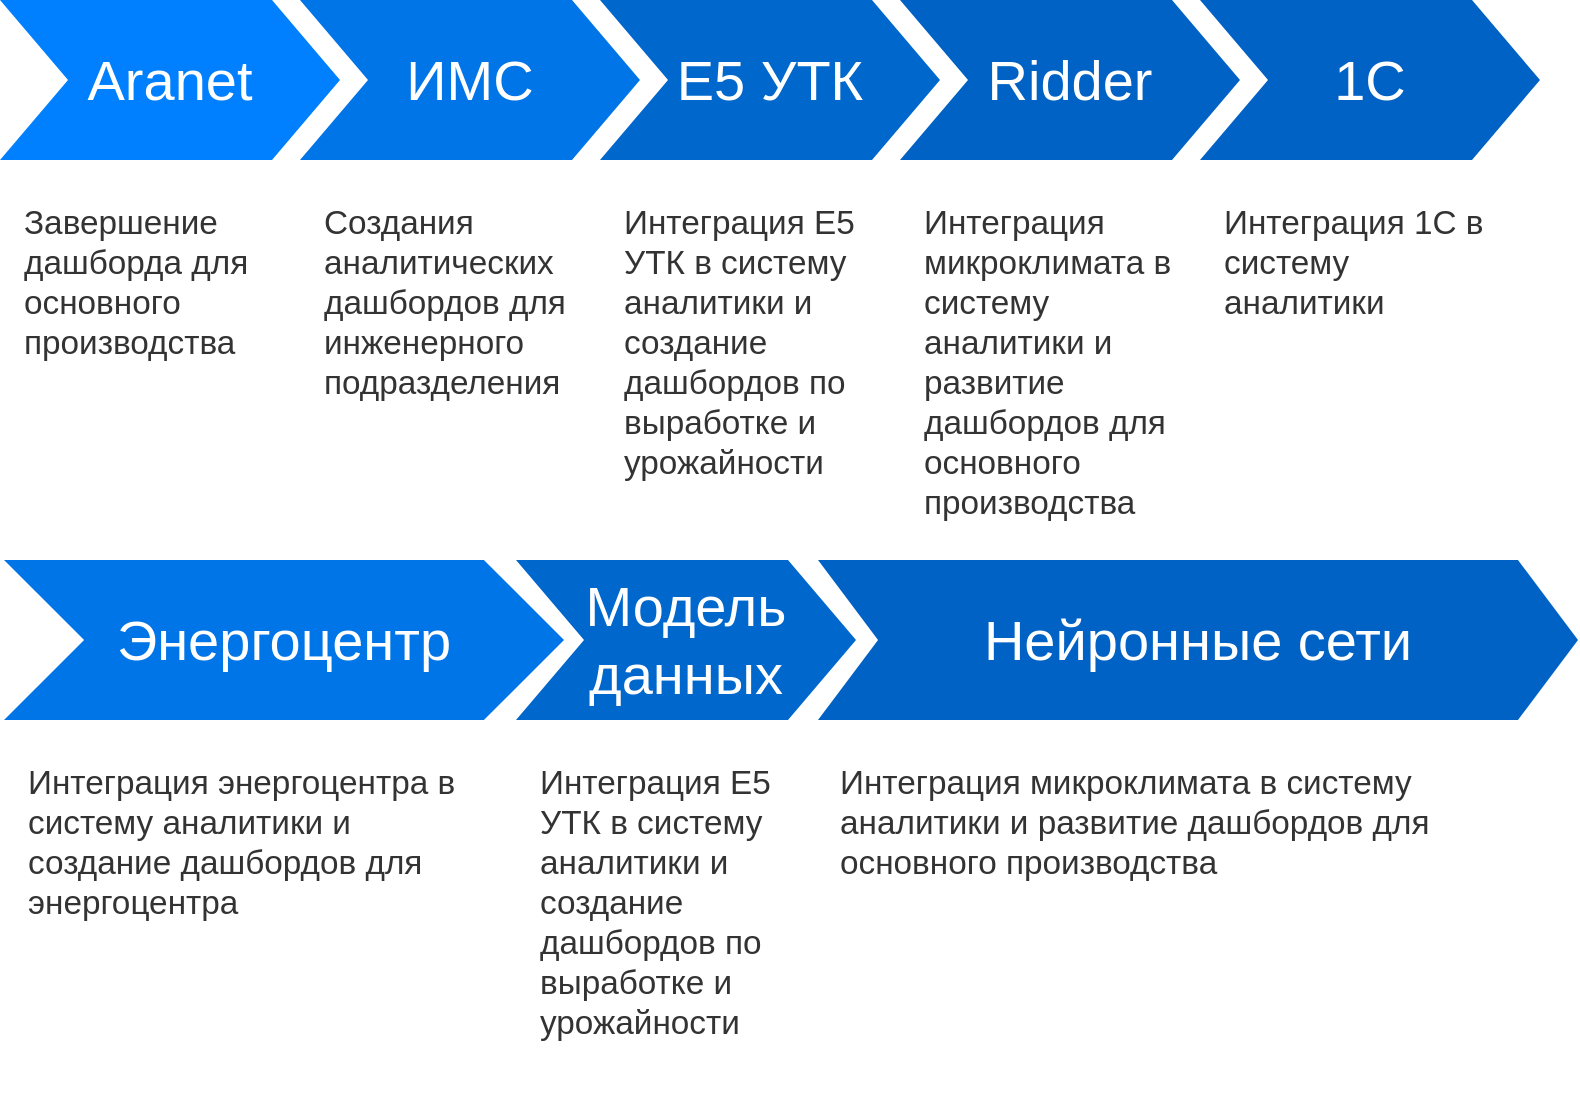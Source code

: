 <mxfile version="18.1.1" type="github">
  <diagram name="Page-1" id="d9b1e647-80fa-b4a2-5024-87a742678bcc">
    <mxGraphModel dx="1422" dy="762" grid="1" gridSize="10" guides="1" tooltips="1" connect="1" arrows="1" fold="1" page="1" pageScale="1" pageWidth="1100" pageHeight="850" background="none" math="0" shadow="0">
      <root>
        <mxCell id="0" />
        <mxCell id="1" parent="0" />
        <mxCell id="57fe6abec08f04cb-1" value="Aranet" style="shape=step;whiteSpace=wrap;html=1;fontSize=28;fillColor=#0080FF;fontColor=#FFFFFF;strokeColor=none;" parent="1" vertex="1">
          <mxGeometry x="90" y="180" width="170" height="80" as="geometry" />
        </mxCell>
        <mxCell id="57fe6abec08f04cb-2" value="ИМС" style="shape=step;whiteSpace=wrap;html=1;fontSize=28;fillColor=#0075E8;fontColor=#FFFFFF;strokeColor=none;" parent="1" vertex="1">
          <mxGeometry x="240" y="180" width="170" height="80" as="geometry" />
        </mxCell>
        <mxCell id="57fe6abec08f04cb-3" value="Е5 УТК" style="shape=step;whiteSpace=wrap;html=1;fontSize=28;fillColor=#0067CC;fontColor=#FFFFFF;strokeColor=none;" parent="1" vertex="1">
          <mxGeometry x="390" y="180" width="170" height="80" as="geometry" />
        </mxCell>
        <mxCell id="57fe6abec08f04cb-4" value="Ridder" style="shape=step;whiteSpace=wrap;html=1;fontSize=28;fillColor=#0062C4;fontColor=#FFFFFF;strokeColor=none;" parent="1" vertex="1">
          <mxGeometry x="540" y="180" width="170" height="80" as="geometry" />
        </mxCell>
        <mxCell id="57fe6abec08f04cb-8" value="&lt;span data-lucid-content=&quot;{&amp;quot;t&amp;quot;:&amp;quot;Завершение дашборда для основного производства&amp;quot;,&amp;quot;m&amp;quot;:[{&amp;quot;s&amp;quot;:0,&amp;quot;n&amp;quot;:&amp;quot;s&amp;quot;,&amp;quot;v&amp;quot;:22.222,&amp;quot;e&amp;quot;:46},{&amp;quot;s&amp;quot;:0,&amp;quot;n&amp;quot;:&amp;quot;c&amp;quot;,&amp;quot;v&amp;quot;:&amp;quot;333333ff&amp;quot;,&amp;quot;e&amp;quot;:46}]}&quot; data-lucid-type=&quot;application/vnd.lucid.text&quot;&gt;&lt;span style=&quot;font-size:16.667px;color:#333333;&quot;&gt;Завершение дашборда для основного производства&lt;/span&gt;&lt;/span&gt;&lt;br&gt;" style="text;spacingTop=-5;fillColor=#ffffff;whiteSpace=wrap;html=1;align=left;fontSize=12;fontFamily=Helvetica;fillColor=none;strokeColor=none;" parent="1" vertex="1">
          <mxGeometry x="100" y="280" width="140" height="100" as="geometry" />
        </mxCell>
        <mxCell id="57fe6abec08f04cb-9" value="&lt;span data-lucid-content=&quot;{&amp;quot;t&amp;quot;:&amp;quot;Создания аналитических дашбордов для инженерного подразделения&amp;quot;,&amp;quot;m&amp;quot;:[{&amp;quot;s&amp;quot;:0,&amp;quot;n&amp;quot;:&amp;quot;s&amp;quot;,&amp;quot;v&amp;quot;:22.222,&amp;quot;e&amp;quot;:62},{&amp;quot;s&amp;quot;:0,&amp;quot;n&amp;quot;:&amp;quot;c&amp;quot;,&amp;quot;v&amp;quot;:&amp;quot;333333ff&amp;quot;,&amp;quot;e&amp;quot;:62}]}&quot; data-lucid-type=&quot;application/vnd.lucid.text&quot;&gt;&lt;span style=&quot;font-size:16.667px;color:#333333;&quot;&gt;Создания аналитических дашбордов для инженерного подразделения&lt;/span&gt;&lt;/span&gt;" style="text;spacingTop=-5;fillColor=#ffffff;whiteSpace=wrap;html=1;align=left;fontSize=12;fontFamily=Helvetica;fillColor=none;strokeColor=none;" parent="1" vertex="1">
          <mxGeometry x="250" y="280" width="140" height="100" as="geometry" />
        </mxCell>
        <mxCell id="57fe6abec08f04cb-10" value="&lt;span data-lucid-content=&quot;{&amp;quot;t&amp;quot;:&amp;quot;Интеграция Е5 УТК в систему аналитики и создание дашбордов по выработке и урожайности&amp;quot;,&amp;quot;m&amp;quot;:[{&amp;quot;s&amp;quot;:0,&amp;quot;n&amp;quot;:&amp;quot;s&amp;quot;,&amp;quot;v&amp;quot;:22.222,&amp;quot;e&amp;quot;:85},{&amp;quot;s&amp;quot;:0,&amp;quot;n&amp;quot;:&amp;quot;c&amp;quot;,&amp;quot;v&amp;quot;:&amp;quot;333333ff&amp;quot;,&amp;quot;e&amp;quot;:85}]}&quot; data-lucid-type=&quot;application/vnd.lucid.text&quot;&gt;&lt;span style=&quot;font-size:16.667px;color:#333333;&quot;&gt;Интеграция Е5 УТК в систему аналитики и создание дашбордов по выработке и урожайности&lt;/span&gt;&lt;/span&gt;" style="text;spacingTop=-5;fillColor=#ffffff;whiteSpace=wrap;html=1;align=left;fontSize=12;fontFamily=Helvetica;fillColor=none;strokeColor=none;" parent="1" vertex="1">
          <mxGeometry x="400" y="280" width="140" height="150" as="geometry" />
        </mxCell>
        <mxCell id="57fe6abec08f04cb-11" value="&lt;span data-lucid-content=&quot;{&amp;quot;t&amp;quot;:&amp;quot;Интеграция микроклимата в систему аналитики и развитие дашбордов для основного производства&amp;quot;,&amp;quot;m&amp;quot;:[{&amp;quot;s&amp;quot;:0,&amp;quot;n&amp;quot;:&amp;quot;s&amp;quot;,&amp;quot;v&amp;quot;:22.222,&amp;quot;e&amp;quot;:91},{&amp;quot;s&amp;quot;:0,&amp;quot;n&amp;quot;:&amp;quot;c&amp;quot;,&amp;quot;v&amp;quot;:&amp;quot;333333ff&amp;quot;,&amp;quot;e&amp;quot;:91}]}&quot; data-lucid-type=&quot;application/vnd.lucid.text&quot;&gt;&lt;span style=&quot;font-size:16.667px;color:#333333;&quot;&gt;Интеграция микроклимата в систему аналитики и развитие дашбордов для основного производства&lt;/span&gt;&lt;/span&gt;" style="text;spacingTop=-5;fillColor=#ffffff;whiteSpace=wrap;html=1;align=left;fontSize=12;fontFamily=Helvetica;fillColor=none;strokeColor=none;" parent="1" vertex="1">
          <mxGeometry x="550" y="280" width="140" height="170" as="geometry" />
        </mxCell>
        <mxCell id="6jT7i6DYKln9aE4ZZaUB-2" value="Энергоцентр" style="shape=step;whiteSpace=wrap;html=1;fontSize=28;fillColor=#0075E8;fontColor=#FFFFFF;strokeColor=none;size=0.143;" vertex="1" parent="1">
          <mxGeometry x="92" y="460" width="280" height="80" as="geometry" />
        </mxCell>
        <mxCell id="6jT7i6DYKln9aE4ZZaUB-3" value="Модель данных" style="shape=step;whiteSpace=wrap;html=1;fontSize=28;fillColor=#0067CC;fontColor=#FFFFFF;strokeColor=none;" vertex="1" parent="1">
          <mxGeometry x="348" y="460" width="170" height="80" as="geometry" />
        </mxCell>
        <mxCell id="6jT7i6DYKln9aE4ZZaUB-4" value="Нейронные сети" style="shape=step;whiteSpace=wrap;html=1;fontSize=28;fillColor=#0062C4;fontColor=#FFFFFF;strokeColor=none;size=0.079;" vertex="1" parent="1">
          <mxGeometry x="499" y="460" width="380" height="80" as="geometry" />
        </mxCell>
        <mxCell id="6jT7i6DYKln9aE4ZZaUB-8" value="&lt;span style=&quot;color: rgb(51, 51, 51); font-size: 16.667px;&quot;&gt;Интеграция энергоцентра в систему аналитики и создание дашбордов для энергоцентра&lt;/span&gt;" style="text;spacingTop=-5;fillColor=#ffffff;whiteSpace=wrap;html=1;align=left;fontSize=12;fontFamily=Helvetica;fillColor=none;strokeColor=none;" vertex="1" parent="1">
          <mxGeometry x="102" y="560" width="238" height="150" as="geometry" />
        </mxCell>
        <mxCell id="6jT7i6DYKln9aE4ZZaUB-9" value="&lt;span data-lucid-content=&quot;{&amp;quot;t&amp;quot;:&amp;quot;Интеграция Е5 УТК в систему аналитики и создание дашбордов по выработке и урожайности&amp;quot;,&amp;quot;m&amp;quot;:[{&amp;quot;s&amp;quot;:0,&amp;quot;n&amp;quot;:&amp;quot;s&amp;quot;,&amp;quot;v&amp;quot;:22.222,&amp;quot;e&amp;quot;:85},{&amp;quot;s&amp;quot;:0,&amp;quot;n&amp;quot;:&amp;quot;c&amp;quot;,&amp;quot;v&amp;quot;:&amp;quot;333333ff&amp;quot;,&amp;quot;e&amp;quot;:85}]}&quot; data-lucid-type=&quot;application/vnd.lucid.text&quot;&gt;&lt;span style=&quot;font-size:16.667px;color:#333333;&quot;&gt;Интеграция Е5 УТК в систему аналитики и создание дашбордов по выработке и урожайности&lt;/span&gt;&lt;/span&gt;" style="text;spacingTop=-5;fillColor=#ffffff;whiteSpace=wrap;html=1;align=left;fontSize=12;fontFamily=Helvetica;fillColor=none;strokeColor=none;" vertex="1" parent="1">
          <mxGeometry x="358" y="560" width="140" height="150" as="geometry" />
        </mxCell>
        <mxCell id="6jT7i6DYKln9aE4ZZaUB-10" value="&lt;span data-lucid-content=&quot;{&amp;quot;t&amp;quot;:&amp;quot;Интеграция микроклимата в систему аналитики и развитие дашбордов для основного производства&amp;quot;,&amp;quot;m&amp;quot;:[{&amp;quot;s&amp;quot;:0,&amp;quot;n&amp;quot;:&amp;quot;s&amp;quot;,&amp;quot;v&amp;quot;:22.222,&amp;quot;e&amp;quot;:91},{&amp;quot;s&amp;quot;:0,&amp;quot;n&amp;quot;:&amp;quot;c&amp;quot;,&amp;quot;v&amp;quot;:&amp;quot;333333ff&amp;quot;,&amp;quot;e&amp;quot;:91}]}&quot; data-lucid-type=&quot;application/vnd.lucid.text&quot;&gt;&lt;span style=&quot;font-size:16.667px;color:#333333;&quot;&gt;Интеграция микроклимата в систему аналитики и развитие дашбордов для основного производства&lt;/span&gt;&lt;/span&gt;" style="text;spacingTop=-5;fillColor=#ffffff;whiteSpace=wrap;html=1;align=left;fontSize=12;fontFamily=Helvetica;fillColor=none;strokeColor=none;" vertex="1" parent="1">
          <mxGeometry x="508" y="560" width="352" height="170" as="geometry" />
        </mxCell>
        <mxCell id="6jT7i6DYKln9aE4ZZaUB-14" value="&lt;span style=&quot;color: rgb(51, 51, 51); font-size: 16.667px;&quot;&gt;Интеграция 1С в систему аналитики&lt;/span&gt;" style="text;spacingTop=-5;fillColor=#ffffff;whiteSpace=wrap;html=1;align=left;fontSize=12;fontFamily=Helvetica;fillColor=none;strokeColor=none;" vertex="1" parent="1">
          <mxGeometry x="700" y="280" width="140" height="100" as="geometry" />
        </mxCell>
        <mxCell id="6jT7i6DYKln9aE4ZZaUB-15" value="1С" style="shape=step;whiteSpace=wrap;html=1;fontSize=28;fillColor=#0062C4;fontColor=#FFFFFF;strokeColor=none;" vertex="1" parent="1">
          <mxGeometry x="690" y="180" width="170" height="80" as="geometry" />
        </mxCell>
      </root>
    </mxGraphModel>
  </diagram>
</mxfile>
